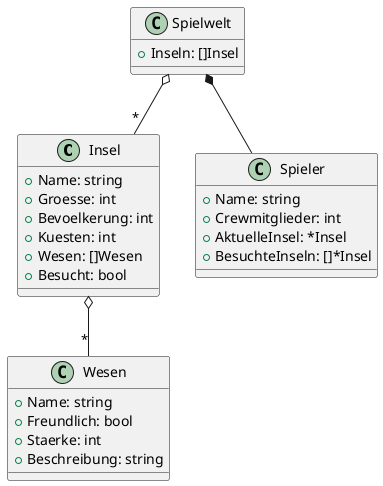 @startuml

class Insel {
  +Name: string
  +Groesse: int
  +Bevoelkerung: int
  +Kuesten: int
  +Wesen: []Wesen
  +Besucht: bool
}

class Wesen {
  +Name: string
  +Freundlich: bool
  +Staerke: int
  +Beschreibung: string
}

class Spieler {
  +Name: string
  +Crewmitglieder: int
  +AktuelleInsel: *Insel
  +BesuchteInseln: []*Insel
}

class Spielwelt {
  +Inseln: []Insel
}

Insel o-- "*" Wesen
Spielwelt o-- "*" Insel
Spielwelt *-- Spieler

@enduml